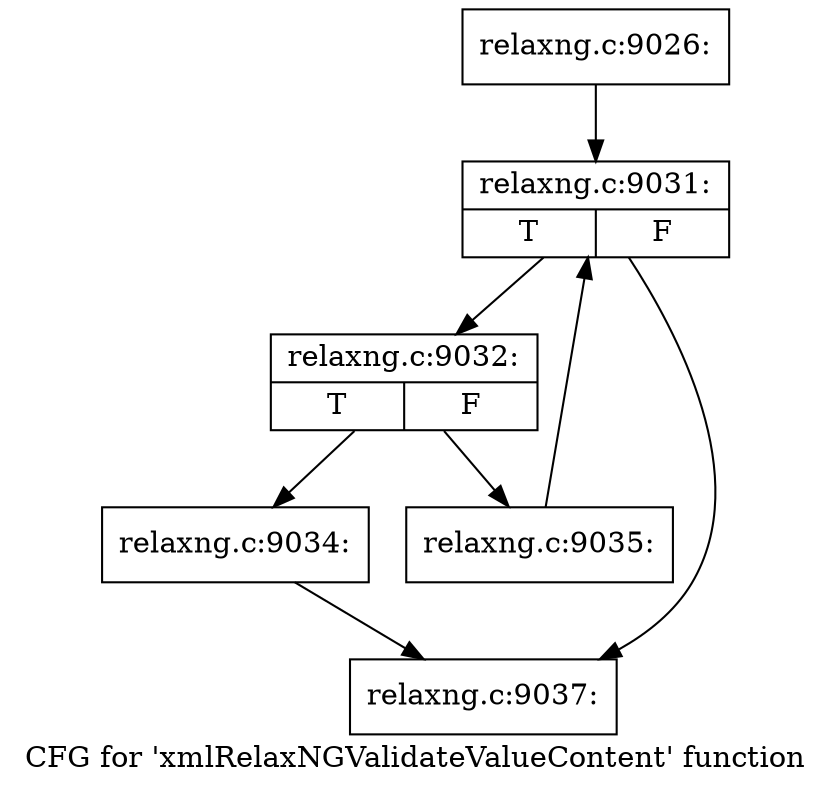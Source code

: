 digraph "CFG for 'xmlRelaxNGValidateValueContent' function" {
	label="CFG for 'xmlRelaxNGValidateValueContent' function";

	Node0x555e9c690240 [shape=record,label="{relaxng.c:9026:}"];
	Node0x555e9c690240 -> Node0x555e9c6a1fd0;
	Node0x555e9c6a1fd0 [shape=record,label="{relaxng.c:9031:|{<s0>T|<s1>F}}"];
	Node0x555e9c6a1fd0 -> Node0x555e9c6a23d0;
	Node0x555e9c6a1fd0 -> Node0x555e9c6a21f0;
	Node0x555e9c6a23d0 [shape=record,label="{relaxng.c:9032:|{<s0>T|<s1>F}}"];
	Node0x555e9c6a23d0 -> Node0x555e9c6a2d80;
	Node0x555e9c6a23d0 -> Node0x555e9c6a2dd0;
	Node0x555e9c6a2d80 [shape=record,label="{relaxng.c:9034:}"];
	Node0x555e9c6a2d80 -> Node0x555e9c6a21f0;
	Node0x555e9c6a2dd0 [shape=record,label="{relaxng.c:9035:}"];
	Node0x555e9c6a2dd0 -> Node0x555e9c6a1fd0;
	Node0x555e9c6a21f0 [shape=record,label="{relaxng.c:9037:}"];
}
